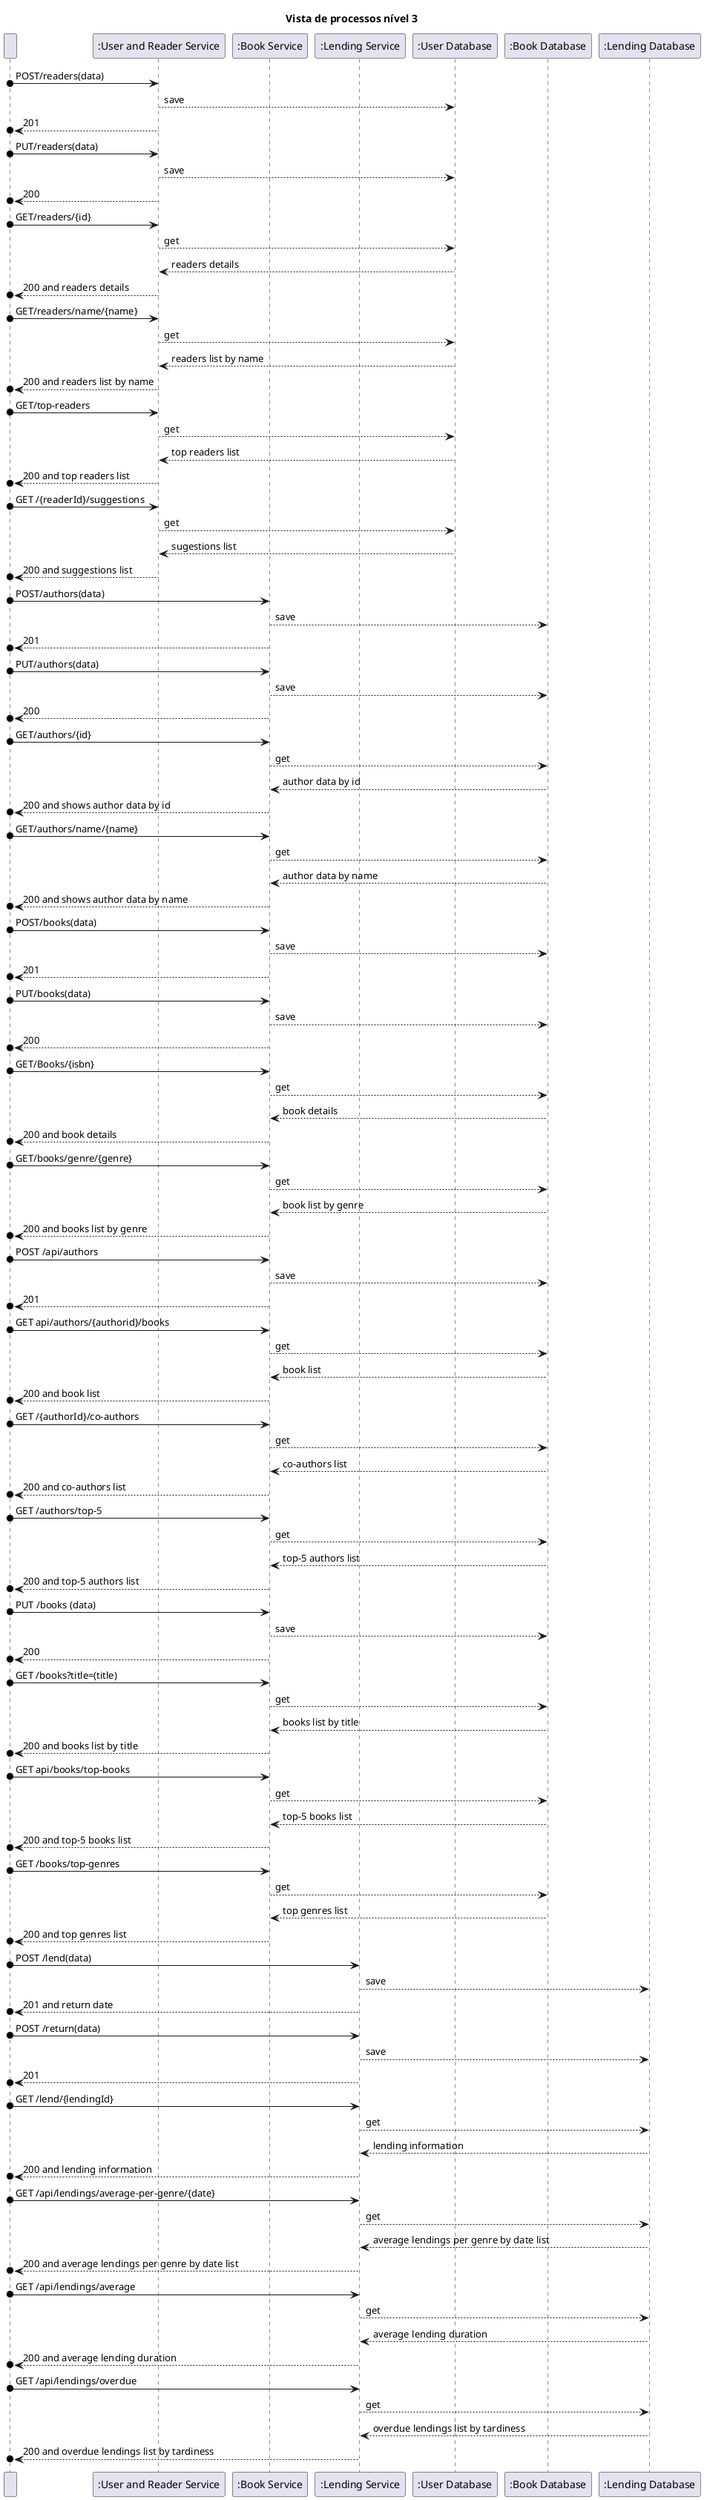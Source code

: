 @startuml
 'https://plantuml.com/class-diagram

hide circle
skinparam classAttributeIconSize 0
title Vista de processos nível 3

participant " " as Anonymous
participant ":User and Reader Service" as URS
participant ":Book Service" as BS
participant ":Lending Service" as LS
participant ":User Database" as UDB
participant ":Book Database" as BDB
participant ":Lending Database" as LDB

Anonymous o-> URS: POST/readers(data)
URS --> UDB: save
URS -->o Anonymous: 201

Anonymous o-> URS: PUT/readers(data)
URS --> UDB: save
URS -->o Anonymous: 200

Anonymous o-> URS: GET/readers/{id}
URS --> UDB: get
URS <-- UDB: readers details
URS -->o Anonymous: 200 and readers details

Anonymous o-> URS: GET/readers/name/{name}
URS --> UDB: get
URS <-- UDB: readers list by name
URS -->o Anonymous: 200 and readers list by name

Anonymous o-> URS: GET/top-readers
URS --> UDB: get
URS <-- UDB: top readers list
URS -->o Anonymous: 200 and top readers list

Anonymous o-> URS: GET /{readerId}/suggestions
URS --> UDB: get
URS <-- UDB: sugestions list
URS -->o Anonymous: 200 and suggestions list


Anonymous o-> BS: POST/authors(data)
BS --> BDB: save
BS -->o Anonymous: 201

Anonymous o-> BS: PUT/authors(data)
BS --> BDB: save
BS -->o  Anonymous: 200

Anonymous o-> BS: GET/authors/{id}
BS --> BDB: get
BS <-- BDB: author data by id
BS -->o  Anonymous: 200 and shows author data by id

Anonymous o-> BS: GET/authors/name/{name}
BS --> BDB: get
BS <-- BDB: author data by name
BS -->o  Anonymous: 200 and shows author data by name

Anonymous o-> BS: POST/books(data)
BS --> BDB: save
BS -->o  Anonymous: 201

Anonymous o-> BS: PUT/books(data)
BS --> BDB: save
BS -->o  Anonymous: 200

Anonymous o-> BS: GET/Books/{isbn}
BS --> BDB: get
BS <-- BDB: book details
BS -->o  Anonymous: 200 and book details

Anonymous o-> BS: GET/books/genre/{genre}
BS --> BDB: get
BS <-- BDB: book list by genre
BS -->o Anonymous: 200 and books list by genre

Anonymous o-> BS: POST /api/authors
BS --> BDB: save
BS -->o  Anonymous: 201

Anonymous o-> BS: GET api/authors/{authorid}/books
BS --> BDB: get
BS <-- BDB: book list
BS -->o Anonymous: 200 and book list

Anonymous o-> BS: GET /{authorId}/co-authors
BS --> BDB: get
BS <-- BDB: co-authors list
BS -->o  Anonymous: 200 and co-authors list

Anonymous o-> BS: GET /authors/top-5
BS --> BDB: get
BS <-- BDB: top-5 authors list
BS -->o  Anonymous: 200 and top-5 authors list

Anonymous o-> BS: PUT /books (data)
BS --> BDB: save
BS -->o  Anonymous: 200

Anonymous o-> BS: GET /books?title=(title)
BS --> BDB: get
BS <-- BDB: books list by title
BS -->o  Anonymous: 200 and books list by title

Anonymous o-> BS: GET api/books/top-books
BS --> BDB: get
BS <-- BDB: top-5 books list
BS -->o  Anonymous: 200 and top-5 books list

Anonymous o-> BS: GET /books/top-genres
BS --> BDB: get
BS <-- BDB: top genres list
BS -->o  Anonymous: 200 and top genres list





Anonymous o-> LS: POST /lend(data)
LS --> LDB: save
LS -->o Anonymous: 201 and return date

Anonymous o-> LS: POST /return(data)
LS --> LDB: save
LS -->o Anonymous: 201

Anonymous o-> LS: GET /lend/{lendingId}
LS --> LDB: get
LS <-- LDB: lending information
LS -->o Anonymous: 200 and lending information

Anonymous o-> LS: GET /api/lendings/average-per-genre/{date}
LS --> LDB: get
LS <-- LDB: average lendings per genre by date list
LS -->o Anonymous: 200 and average lendings per genre by date list

Anonymous o-> LS: GET /api/lendings/average
LS --> LDB: get
LS <-- LDB: average lending duration
LS -->o Anonymous: 200 and average lending duration

Anonymous o-> LS: GET /api/lendings/overdue
LS --> LDB: get
LS <-- LDB: overdue lendings list by tardiness
LS -->o Anonymous: 200 and overdue lendings list by tardiness

@enduml